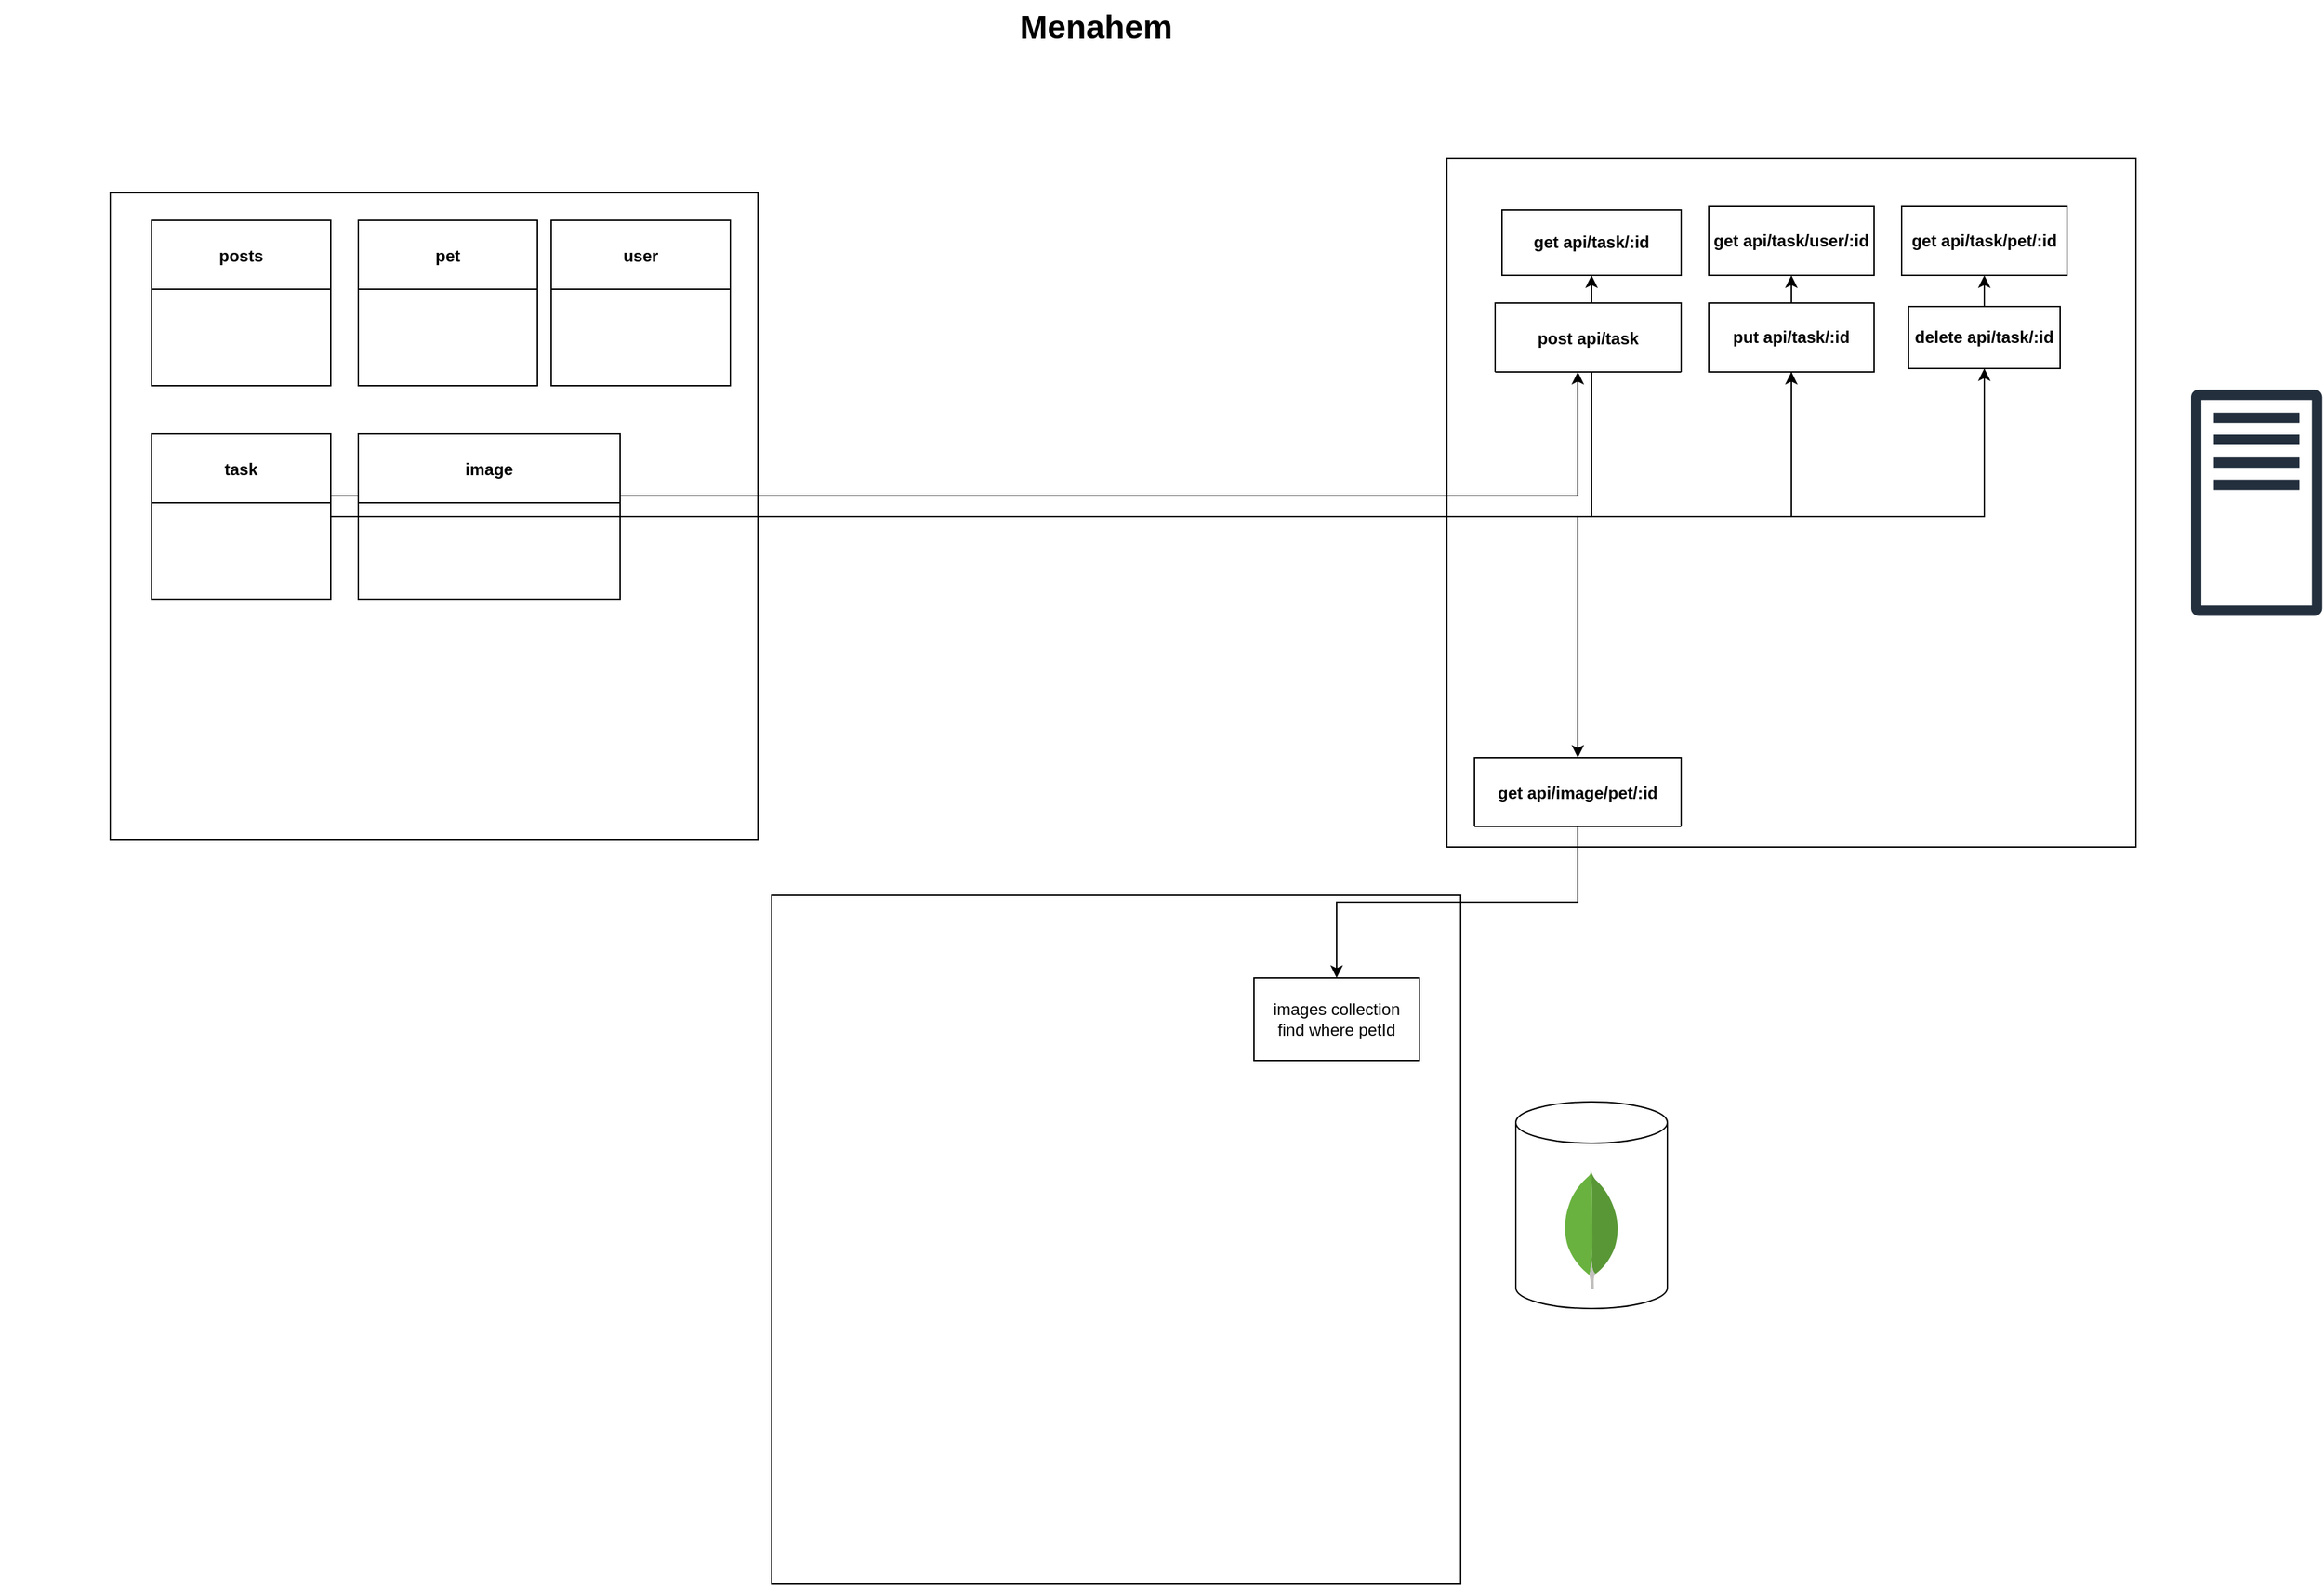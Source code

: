 <mxfile version="16.2.2" type="github">
  <diagram name="Page-1" id="74b105a0-9070-1c63-61bc-23e55f88626e">
    <mxGraphModel dx="1583" dy="726" grid="1" gridSize="10" guides="1" tooltips="1" connect="1" arrows="1" fold="1" page="1" pageScale="1.5" pageWidth="1169" pageHeight="826" background="none" math="0" shadow="0">
      <root>
        <mxCell id="0" style=";html=1;" />
        <mxCell id="1" style=";html=1;" parent="0" />
        <mxCell id="10b056a9c633e61c-30" value="Menahem" style="text;strokeColor=none;fillColor=none;html=1;fontSize=24;fontStyle=1;verticalAlign=middle;align=center;" parent="1" vertex="1">
          <mxGeometry x="40" y="40" width="1590" height="40" as="geometry" />
        </mxCell>
        <mxCell id="aSnJ4fY48YkKkDWAcXU_-2" value="" style="whiteSpace=wrap;html=1;aspect=fixed;" vertex="1" parent="1">
          <mxGeometry x="1090" y="155" width="500" height="500" as="geometry" />
        </mxCell>
        <mxCell id="aSnJ4fY48YkKkDWAcXU_-3" value="" style="whiteSpace=wrap;html=1;aspect=fixed;" vertex="1" parent="1">
          <mxGeometry x="600" y="690" width="500" height="500" as="geometry" />
        </mxCell>
        <mxCell id="aSnJ4fY48YkKkDWAcXU_-6" value="" style="group" vertex="1" connectable="0" parent="1">
          <mxGeometry x="1140" y="840" width="110" height="150" as="geometry" />
        </mxCell>
        <mxCell id="aSnJ4fY48YkKkDWAcXU_-4" value="" style="shape=cylinder3;whiteSpace=wrap;html=1;boundedLbl=1;backgroundOutline=1;size=15;" vertex="1" parent="aSnJ4fY48YkKkDWAcXU_-6">
          <mxGeometry width="110" height="150" as="geometry" />
        </mxCell>
        <mxCell id="aSnJ4fY48YkKkDWAcXU_-5" value="" style="dashed=0;outlineConnect=0;html=1;align=center;labelPosition=center;verticalLabelPosition=bottom;verticalAlign=top;shape=mxgraph.weblogos.mongodb" vertex="1" parent="aSnJ4fY48YkKkDWAcXU_-6">
          <mxGeometry x="34.4" y="50" width="41.2" height="86.2" as="geometry" />
        </mxCell>
        <mxCell id="aSnJ4fY48YkKkDWAcXU_-7" value="" style="sketch=0;outlineConnect=0;fontColor=#232F3E;gradientColor=none;fillColor=#232F3D;strokeColor=none;dashed=0;verticalLabelPosition=bottom;verticalAlign=top;align=center;html=1;fontSize=12;fontStyle=0;aspect=fixed;pointerEvents=1;shape=mxgraph.aws4.traditional_server;" vertex="1" parent="1">
          <mxGeometry x="1630" y="322.5" width="95.19" height="165" as="geometry" />
        </mxCell>
        <mxCell id="aSnJ4fY48YkKkDWAcXU_-8" value="" style="shape=image;html=1;verticalAlign=top;verticalLabelPosition=bottom;labelBackgroundColor=#ffffff;imageAspect=0;aspect=fixed;image=https://cdn0.iconfinder.com/data/icons/font-awesome-brands-vol-2/512/react-128.png" vertex="1" parent="1">
          <mxGeometry x="90" y="670" width="128" height="128" as="geometry" />
        </mxCell>
        <mxCell id="aSnJ4fY48YkKkDWAcXU_-1" value="" style="whiteSpace=wrap;html=1;aspect=fixed;" vertex="1" parent="1">
          <mxGeometry x="120" y="180" width="470" height="470" as="geometry" />
        </mxCell>
        <mxCell id="aSnJ4fY48YkKkDWAcXU_-9" value="posts" style="swimlane;startSize=50;fontSize=12;" vertex="1" parent="1">
          <mxGeometry x="150" y="200" width="130" height="120" as="geometry" />
        </mxCell>
        <mxCell id="aSnJ4fY48YkKkDWAcXU_-11" value="pet" style="swimlane;startSize=50;fontSize=12;" vertex="1" parent="1">
          <mxGeometry x="300" y="200" width="130" height="120" as="geometry" />
        </mxCell>
        <mxCell id="aSnJ4fY48YkKkDWAcXU_-12" value="user" style="swimlane;startSize=50;fontSize=12;" vertex="1" parent="1">
          <mxGeometry x="440" y="200" width="130" height="120" as="geometry" />
        </mxCell>
        <mxCell id="aSnJ4fY48YkKkDWAcXU_-34" value="" style="edgeStyle=orthogonalEdgeStyle;rounded=0;orthogonalLoop=1;jettySize=auto;html=1;fontSize=12;" edge="1" parent="1" source="aSnJ4fY48YkKkDWAcXU_-13" target="aSnJ4fY48YkKkDWAcXU_-33">
          <mxGeometry relative="1" as="geometry">
            <Array as="points">
              <mxPoint x="1185" y="400" />
            </Array>
          </mxGeometry>
        </mxCell>
        <mxCell id="aSnJ4fY48YkKkDWAcXU_-37" value="" style="edgeStyle=orthogonalEdgeStyle;rounded=0;orthogonalLoop=1;jettySize=auto;html=1;fontSize=12;" edge="1" parent="1" source="aSnJ4fY48YkKkDWAcXU_-13" target="aSnJ4fY48YkKkDWAcXU_-36">
          <mxGeometry relative="1" as="geometry" />
        </mxCell>
        <mxCell id="aSnJ4fY48YkKkDWAcXU_-39" value="" style="edgeStyle=orthogonalEdgeStyle;rounded=0;orthogonalLoop=1;jettySize=auto;html=1;fontSize=12;" edge="1" parent="1" source="aSnJ4fY48YkKkDWAcXU_-13" target="aSnJ4fY48YkKkDWAcXU_-38">
          <mxGeometry relative="1" as="geometry" />
        </mxCell>
        <mxCell id="aSnJ4fY48YkKkDWAcXU_-41" value="" style="edgeStyle=orthogonalEdgeStyle;rounded=0;orthogonalLoop=1;jettySize=auto;html=1;fontSize=12;" edge="1" parent="1" source="aSnJ4fY48YkKkDWAcXU_-13" target="aSnJ4fY48YkKkDWAcXU_-40">
          <mxGeometry relative="1" as="geometry" />
        </mxCell>
        <mxCell id="aSnJ4fY48YkKkDWAcXU_-47" value="" style="edgeStyle=orthogonalEdgeStyle;rounded=0;orthogonalLoop=1;jettySize=auto;html=1;fontSize=12;" edge="1" parent="1" source="aSnJ4fY48YkKkDWAcXU_-13" target="aSnJ4fY48YkKkDWAcXU_-46">
          <mxGeometry relative="1" as="geometry" />
        </mxCell>
        <mxCell id="aSnJ4fY48YkKkDWAcXU_-49" value="" style="edgeStyle=orthogonalEdgeStyle;rounded=0;orthogonalLoop=1;jettySize=auto;html=1;fontSize=12;" edge="1" parent="1" source="aSnJ4fY48YkKkDWAcXU_-13" target="aSnJ4fY48YkKkDWAcXU_-48">
          <mxGeometry relative="1" as="geometry" />
        </mxCell>
        <mxCell id="aSnJ4fY48YkKkDWAcXU_-13" value="task" style="swimlane;startSize=50;fontSize=12;" vertex="1" parent="1">
          <mxGeometry x="150" y="355" width="130" height="120" as="geometry" />
        </mxCell>
        <mxCell id="aSnJ4fY48YkKkDWAcXU_-21" value="" style="edgeStyle=orthogonalEdgeStyle;rounded=0;orthogonalLoop=1;jettySize=auto;html=1;fontSize=12;" edge="1" parent="1" source="aSnJ4fY48YkKkDWAcXU_-14" target="aSnJ4fY48YkKkDWAcXU_-20">
          <mxGeometry relative="1" as="geometry" />
        </mxCell>
        <mxCell id="aSnJ4fY48YkKkDWAcXU_-14" value="image" style="swimlane;startSize=50;fontSize=12;" vertex="1" parent="1">
          <mxGeometry x="300" y="355" width="190" height="120" as="geometry" />
        </mxCell>
        <mxCell id="aSnJ4fY48YkKkDWAcXU_-32" style="edgeStyle=orthogonalEdgeStyle;rounded=0;orthogonalLoop=1;jettySize=auto;html=1;exitX=0.5;exitY=1;exitDx=0;exitDy=0;fontSize=12;" edge="1" parent="1" source="aSnJ4fY48YkKkDWAcXU_-20" target="aSnJ4fY48YkKkDWAcXU_-30">
          <mxGeometry relative="1" as="geometry" />
        </mxCell>
        <mxCell id="aSnJ4fY48YkKkDWAcXU_-20" value="get api/image/pet/:id" style="swimlane;startSize=50;fontSize=12;" vertex="1" collapsed="1" parent="1">
          <mxGeometry x="1110" y="590" width="150" height="50" as="geometry">
            <mxRectangle x="1130" y="475" width="130" height="120" as="alternateBounds" />
          </mxGeometry>
        </mxCell>
        <mxCell id="aSnJ4fY48YkKkDWAcXU_-30" value="images collection&lt;br&gt;find where petId" style="rounded=0;whiteSpace=wrap;html=1;fontSize=12;" vertex="1" parent="1">
          <mxGeometry x="950" y="750" width="120" height="60" as="geometry" />
        </mxCell>
        <mxCell id="aSnJ4fY48YkKkDWAcXU_-33" value="post api/task" style="swimlane;startSize=50;fontSize=12;" vertex="1" collapsed="1" parent="1">
          <mxGeometry x="1125" y="260" width="135" height="50" as="geometry">
            <mxRectangle x="1125" y="260" width="130" height="100" as="alternateBounds" />
          </mxGeometry>
        </mxCell>
        <mxCell id="aSnJ4fY48YkKkDWAcXU_-44" value="body: task info" style="text;strokeColor=none;fillColor=none;align=left;verticalAlign=middle;spacingLeft=4;spacingRight=4;overflow=hidden;points=[[0,0.5],[1,0.5]];portConstraint=eastwest;rotatable=0;fontSize=12;" vertex="1" parent="aSnJ4fY48YkKkDWAcXU_-33">
          <mxGeometry y="60" width="130" height="30" as="geometry" />
        </mxCell>
        <mxCell id="aSnJ4fY48YkKkDWAcXU_-36" value="get api/task/user/:id" style="whiteSpace=wrap;html=1;fontStyle=1;startSize=50;" vertex="1" parent="1">
          <mxGeometry x="1280" y="190" width="120" height="50" as="geometry" />
        </mxCell>
        <mxCell id="aSnJ4fY48YkKkDWAcXU_-38" value="get api/task/pet/:id" style="whiteSpace=wrap;html=1;fontStyle=1;startSize=50;" vertex="1" parent="1">
          <mxGeometry x="1420" y="190" width="120" height="50" as="geometry" />
        </mxCell>
        <mxCell id="aSnJ4fY48YkKkDWAcXU_-40" value="&lt;span&gt;get api/task/:id&lt;/span&gt;" style="whiteSpace=wrap;html=1;fontStyle=1;startSize=50;" vertex="1" parent="1">
          <mxGeometry x="1130" y="192.5" width="130" height="47.5" as="geometry" />
        </mxCell>
        <mxCell id="aSnJ4fY48YkKkDWAcXU_-46" value="put api/task/:id" style="whiteSpace=wrap;html=1;fontStyle=1;startSize=50;" vertex="1" parent="1">
          <mxGeometry x="1280" y="260" width="120" height="50" as="geometry" />
        </mxCell>
        <mxCell id="aSnJ4fY48YkKkDWAcXU_-48" value="delete api/task/:id" style="whiteSpace=wrap;html=1;fontStyle=1;startSize=50;" vertex="1" parent="1">
          <mxGeometry x="1425" y="262.5" width="110" height="45" as="geometry" />
        </mxCell>
      </root>
    </mxGraphModel>
  </diagram>
</mxfile>
